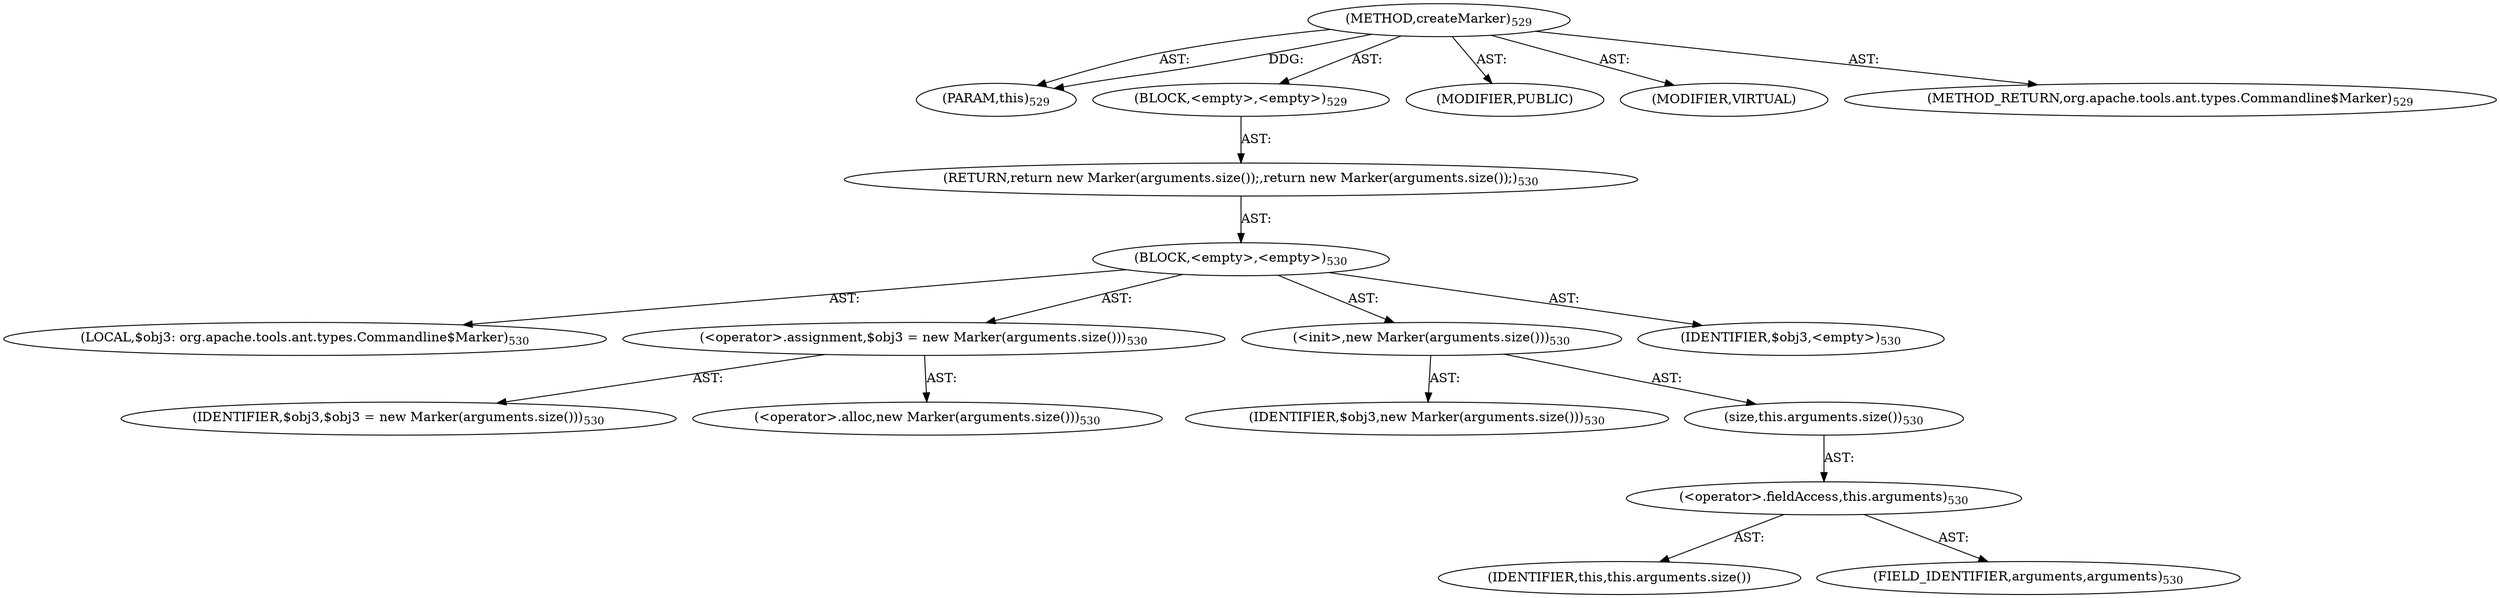 digraph "createMarker" {  
"111669149724" [label = <(METHOD,createMarker)<SUB>529</SUB>> ]
"115964117035" [label = <(PARAM,this)<SUB>529</SUB>> ]
"25769803850" [label = <(BLOCK,&lt;empty&gt;,&lt;empty&gt;)<SUB>529</SUB>> ]
"146028888083" [label = <(RETURN,return new Marker(arguments.size());,return new Marker(arguments.size());)<SUB>530</SUB>> ]
"25769803851" [label = <(BLOCK,&lt;empty&gt;,&lt;empty&gt;)<SUB>530</SUB>> ]
"94489280544" [label = <(LOCAL,$obj3: org.apache.tools.ant.types.Commandline$Marker)<SUB>530</SUB>> ]
"30064771354" [label = <(&lt;operator&gt;.assignment,$obj3 = new Marker(arguments.size()))<SUB>530</SUB>> ]
"68719476962" [label = <(IDENTIFIER,$obj3,$obj3 = new Marker(arguments.size()))<SUB>530</SUB>> ]
"30064771355" [label = <(&lt;operator&gt;.alloc,new Marker(arguments.size()))<SUB>530</SUB>> ]
"30064771356" [label = <(&lt;init&gt;,new Marker(arguments.size()))<SUB>530</SUB>> ]
"68719476963" [label = <(IDENTIFIER,$obj3,new Marker(arguments.size()))<SUB>530</SUB>> ]
"30064771357" [label = <(size,this.arguments.size())<SUB>530</SUB>> ]
"30064771358" [label = <(&lt;operator&gt;.fieldAccess,this.arguments)<SUB>530</SUB>> ]
"68719476964" [label = <(IDENTIFIER,this,this.arguments.size())> ]
"55834574896" [label = <(FIELD_IDENTIFIER,arguments,arguments)<SUB>530</SUB>> ]
"68719476965" [label = <(IDENTIFIER,$obj3,&lt;empty&gt;)<SUB>530</SUB>> ]
"133143986240" [label = <(MODIFIER,PUBLIC)> ]
"133143986241" [label = <(MODIFIER,VIRTUAL)> ]
"128849018908" [label = <(METHOD_RETURN,org.apache.tools.ant.types.Commandline$Marker)<SUB>529</SUB>> ]
  "111669149724" -> "115964117035"  [ label = "AST: "] 
  "111669149724" -> "25769803850"  [ label = "AST: "] 
  "111669149724" -> "133143986240"  [ label = "AST: "] 
  "111669149724" -> "133143986241"  [ label = "AST: "] 
  "111669149724" -> "128849018908"  [ label = "AST: "] 
  "25769803850" -> "146028888083"  [ label = "AST: "] 
  "146028888083" -> "25769803851"  [ label = "AST: "] 
  "25769803851" -> "94489280544"  [ label = "AST: "] 
  "25769803851" -> "30064771354"  [ label = "AST: "] 
  "25769803851" -> "30064771356"  [ label = "AST: "] 
  "25769803851" -> "68719476965"  [ label = "AST: "] 
  "30064771354" -> "68719476962"  [ label = "AST: "] 
  "30064771354" -> "30064771355"  [ label = "AST: "] 
  "30064771356" -> "68719476963"  [ label = "AST: "] 
  "30064771356" -> "30064771357"  [ label = "AST: "] 
  "30064771357" -> "30064771358"  [ label = "AST: "] 
  "30064771358" -> "68719476964"  [ label = "AST: "] 
  "30064771358" -> "55834574896"  [ label = "AST: "] 
  "111669149724" -> "115964117035"  [ label = "DDG: "] 
}
